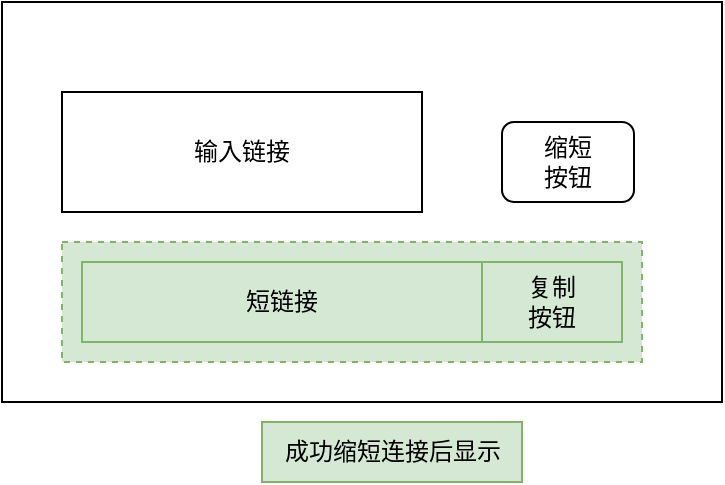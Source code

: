 <mxfile version="27.0.3">
  <diagram name="第 1 页" id="oMmt0x0N958NhFwZkaEd">
    <mxGraphModel dx="689" dy="368" grid="1" gridSize="10" guides="1" tooltips="1" connect="1" arrows="1" fold="1" page="1" pageScale="1" pageWidth="827" pageHeight="1169" math="0" shadow="0">
      <root>
        <mxCell id="0" />
        <mxCell id="1" parent="0" />
        <mxCell id="m_9CfHGxEuzI-a2oJDmN-1" value="" style="rounded=0;whiteSpace=wrap;html=1;" vertex="1" parent="1">
          <mxGeometry x="240" y="480" width="360" height="200" as="geometry" />
        </mxCell>
        <mxCell id="m_9CfHGxEuzI-a2oJDmN-3" value="输入链接" style="rounded=0;whiteSpace=wrap;html=1;" vertex="1" parent="1">
          <mxGeometry x="270" y="525" width="180" height="60" as="geometry" />
        </mxCell>
        <mxCell id="m_9CfHGxEuzI-a2oJDmN-4" value="缩短&lt;div&gt;按钮&lt;/div&gt;" style="rounded=1;whiteSpace=wrap;html=1;" vertex="1" parent="1">
          <mxGeometry x="490" y="540" width="66" height="40" as="geometry" />
        </mxCell>
        <mxCell id="m_9CfHGxEuzI-a2oJDmN-5" value="" style="rounded=0;whiteSpace=wrap;html=1;dashed=1;fillColor=#d5e8d4;strokeColor=#82b366;" vertex="1" parent="1">
          <mxGeometry x="270" y="600" width="290" height="60" as="geometry" />
        </mxCell>
        <mxCell id="m_9CfHGxEuzI-a2oJDmN-6" value="短链接" style="rounded=0;whiteSpace=wrap;html=1;fillColor=#d5e8d4;strokeColor=#82b366;" vertex="1" parent="1">
          <mxGeometry x="280" y="610" width="200" height="40" as="geometry" />
        </mxCell>
        <mxCell id="m_9CfHGxEuzI-a2oJDmN-7" value="复制&lt;div&gt;按钮&lt;/div&gt;" style="rounded=0;whiteSpace=wrap;html=1;fillColor=#d5e8d4;strokeColor=#82b366;" vertex="1" parent="1">
          <mxGeometry x="480" y="610" width="70" height="40" as="geometry" />
        </mxCell>
        <mxCell id="m_9CfHGxEuzI-a2oJDmN-8" value="成功缩短连接后显示" style="text;html=1;align=center;verticalAlign=middle;resizable=0;points=[];autosize=1;strokeColor=#82b366;fillColor=#d5e8d4;" vertex="1" parent="1">
          <mxGeometry x="370" y="690" width="130" height="30" as="geometry" />
        </mxCell>
      </root>
    </mxGraphModel>
  </diagram>
</mxfile>
